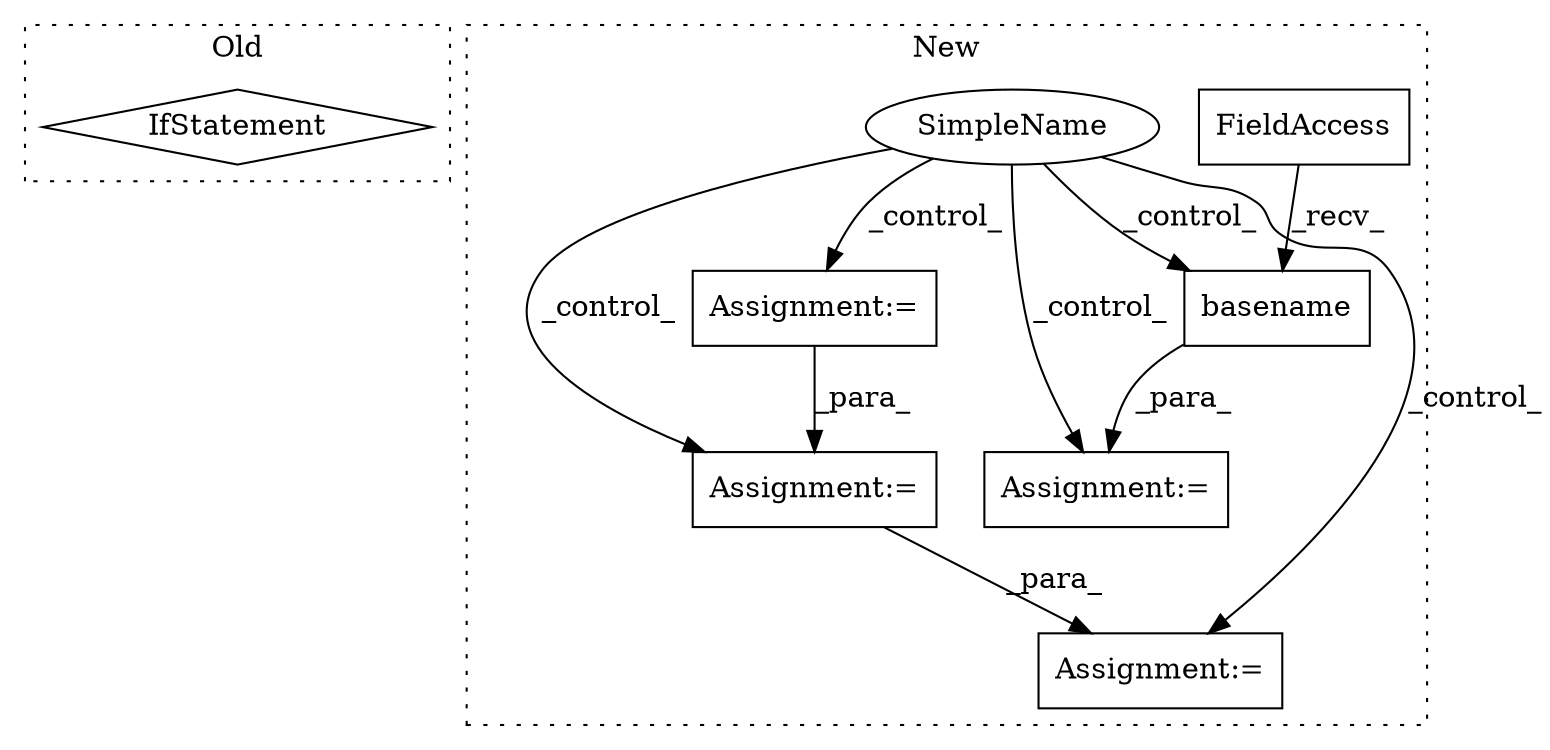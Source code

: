 digraph G {
subgraph cluster0 {
1 [label="IfStatement" a="25" s="1740,1766" l="4,2" shape="diamond"];
label = "Old";
style="dotted";
}
subgraph cluster1 {
2 [label="basename" a="32" s="5652,5672" l="9,1" shape="box"];
3 [label="FieldAccess" a="22" s="5644" l="7" shape="box"];
4 [label="Assignment:=" a="7" s="5643" l="1" shape="box"];
5 [label="SimpleName" a="42" s="" l="" shape="ellipse"];
6 [label="Assignment:=" a="7" s="5858" l="1" shape="box"];
7 [label="Assignment:=" a="7" s="5795" l="1" shape="box"];
8 [label="Assignment:=" a="7" s="5891,5973" l="57,2" shape="box"];
label = "New";
style="dotted";
}
2 -> 4 [label="_para_"];
3 -> 2 [label="_recv_"];
5 -> 8 [label="_control_"];
5 -> 7 [label="_control_"];
5 -> 2 [label="_control_"];
5 -> 4 [label="_control_"];
5 -> 6 [label="_control_"];
6 -> 8 [label="_para_"];
7 -> 6 [label="_para_"];
}
